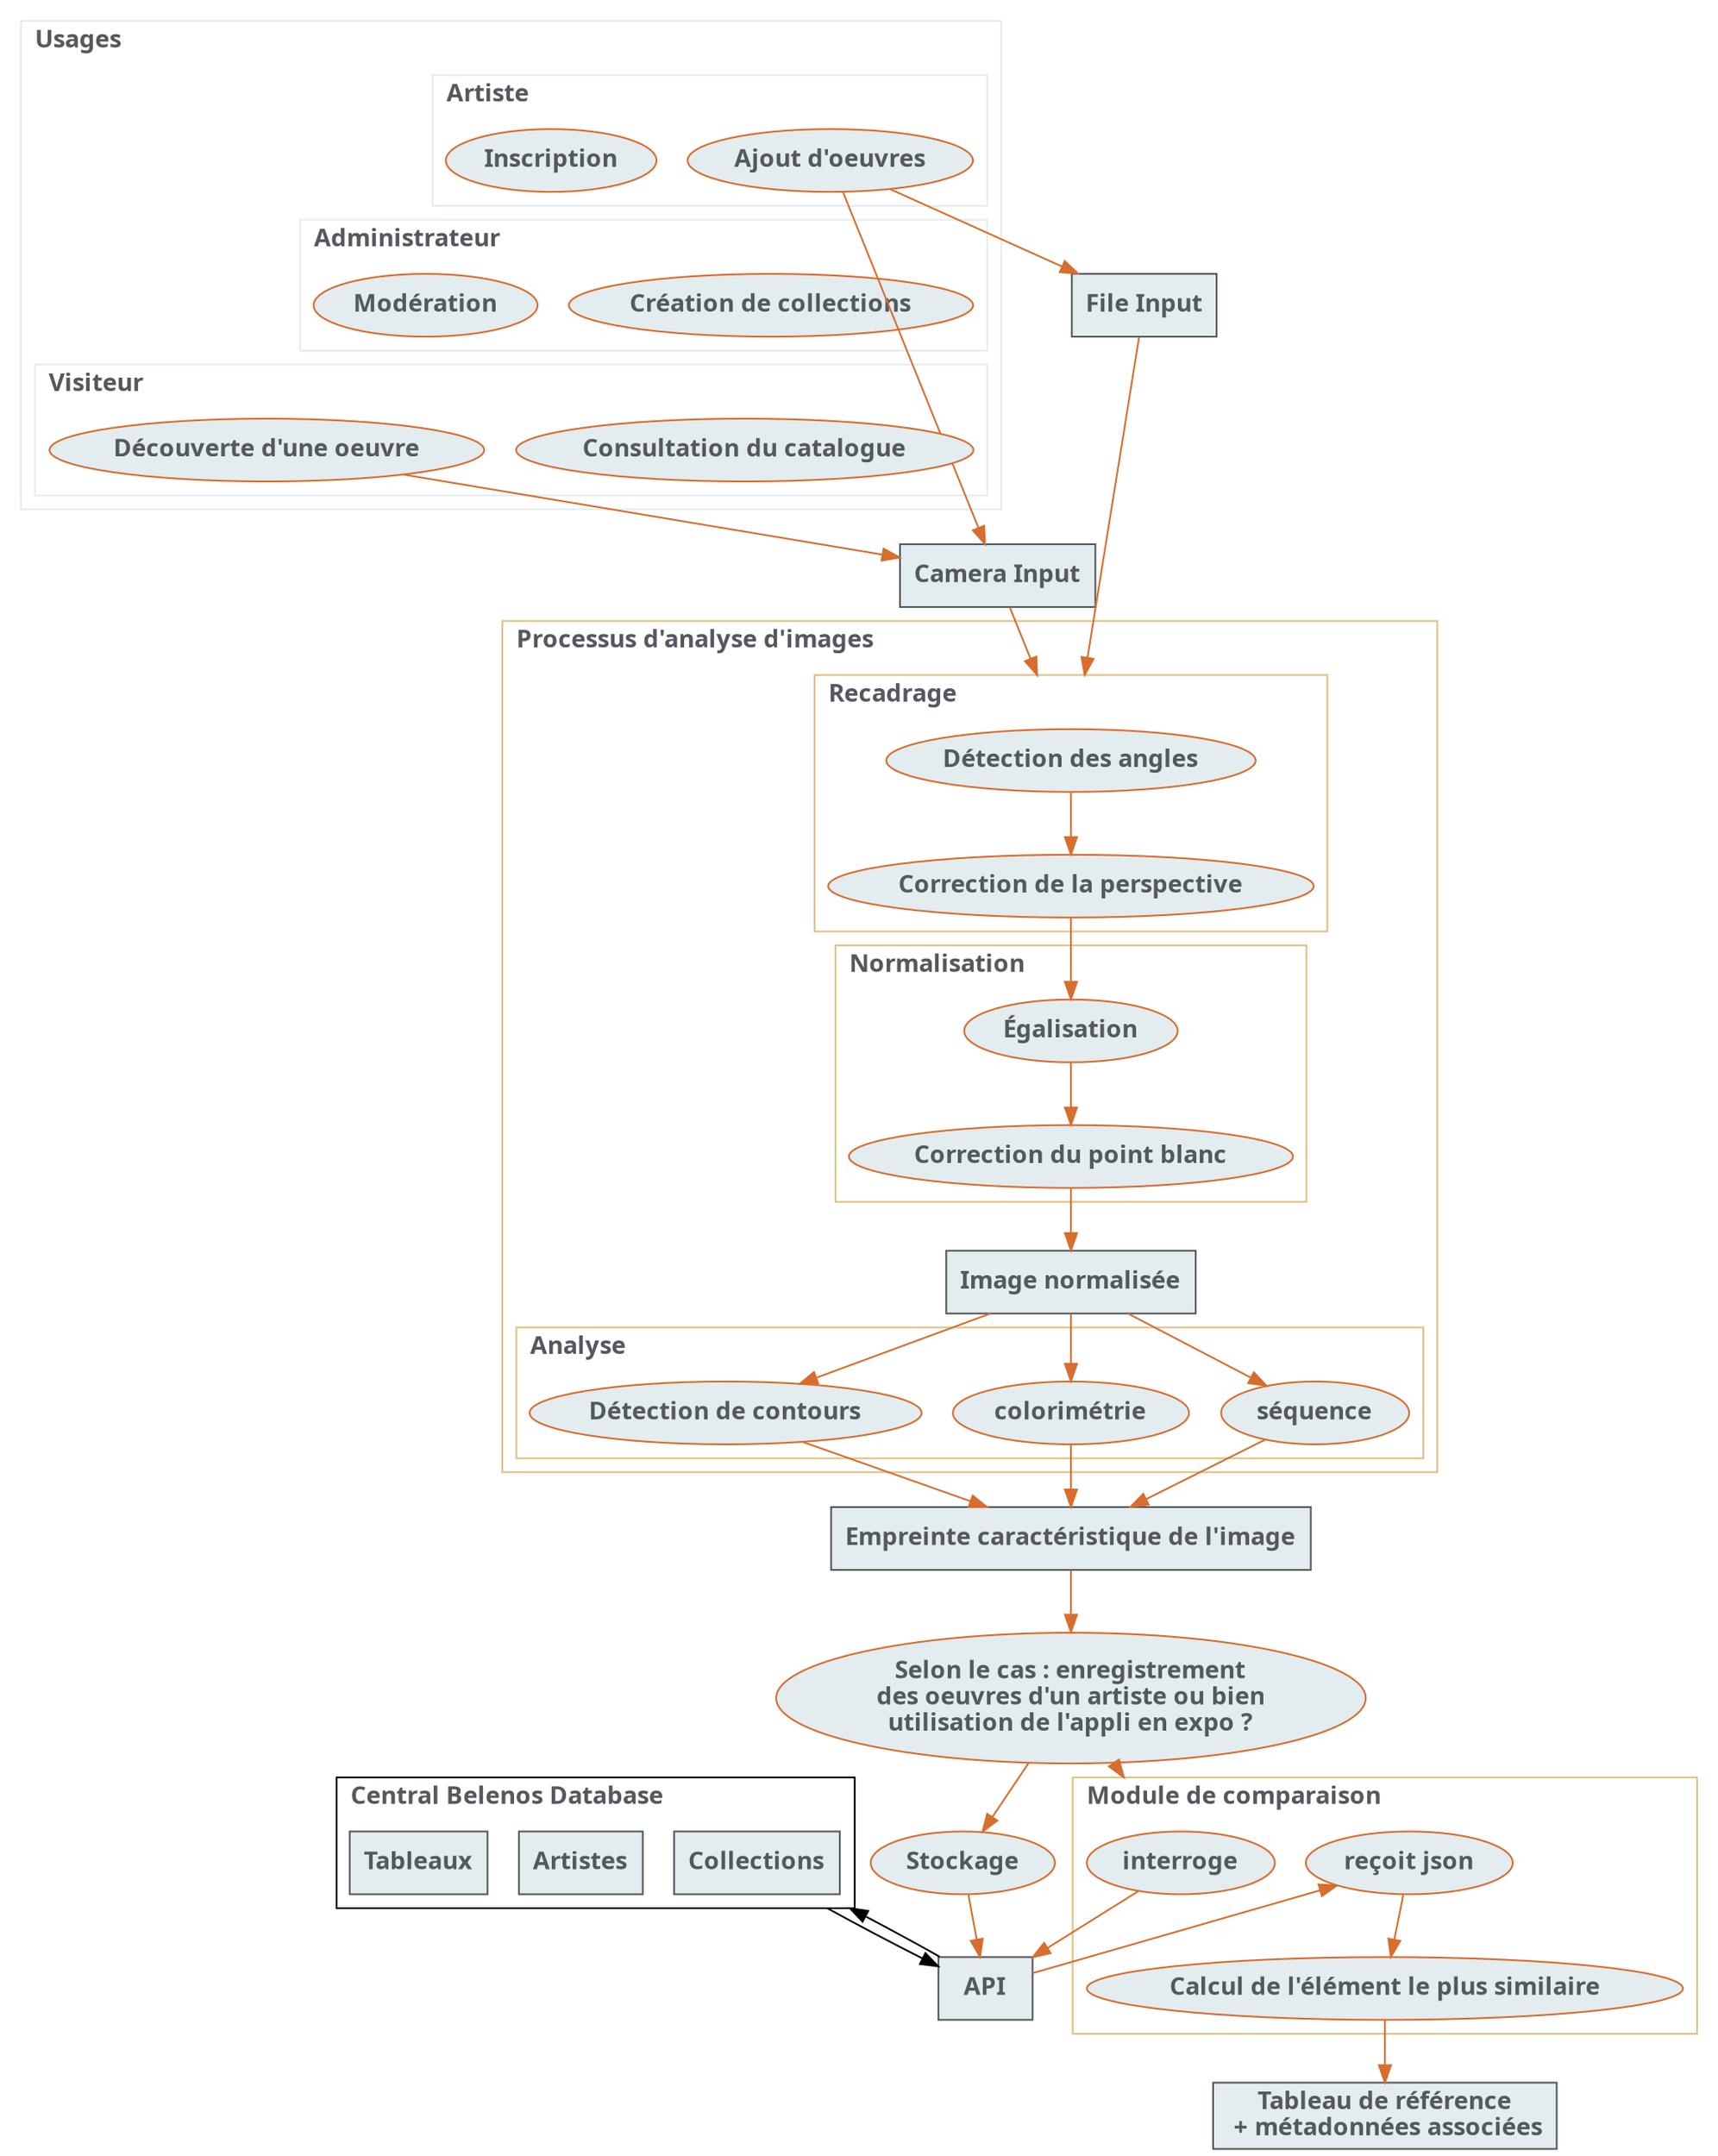 digraph G {
  fontcolor="#54595f";
  fontname="Daniel Black";
  labeljust="l";
  compound=true;
  splines=false;
  edge [color="#d76d2e";];
  node [style="filled";fillcolor="#e3ecef";color="#d76d2e";fontcolor="#54595f";fontname="Daniel Black";];
  subgraph cluster_0 {
    color=black;
    label = "Central Belenos Database";
    Collections [shape=box; color="#54595f"];
    Artistes [shape=box; color="#54595f"];
    Tableaux [shape=box; color="#54595f"];
  }
  subgraph cluster_1 {
    color="#dec186";
    label = "Module de comparaison";
    "interroge";
    "reçoit json";
    "reçoit json" -> "Calcul de l'élément le plus similaire";
    }

  subgraph cluster_2 {
    color="#dec186";
    label = "Processus d'analyse d'images";
    subgraph cluster_3 {
      style=filled;
      fillcolor=white;
      color="#dec186";
      "Détection des angles" -> "Correction de la perspective"
      label = "Recadrage";
    }
    
    subgraph cluster_4 {
      style=filled;
      fillcolor=white;
      color="#dec186";
      "Égalisation" -> "Correction du point blanc"
      label = "Normalisation";
    }

    subgraph cluster_5 {
      style=filled;
      fillcolor=white;
      color="#dec186";
      "séquence";
      "colorimétrie";
      "Détection de contours";
      label = "Analyse";
    }
    "Image normalisée" [shape=box; color="#54595f"];
    "Correction de la perspective" -> "Égalisation";
    "Correction du point blanc" -> "Image normalisée";
    "Image normalisée" -> "séquence";
    "Image normalisée" -> "colorimétrie";
    "Image normalisée" -> "Détection de contours";
  }
  subgraph cluster_9 {
  edge[style=invis];
  "Ajout d'oeuvres" -> "Création de collections";
  "Modération" -> "Consultation du catalogue";
  subgraph cluster_6 {
    style=filled;
    fillcolor=white;
    color="#e3ecef";
    "Inscription"
    "Ajout d'oeuvres"
    label = "Artiste";
  }
  subgraph cluster_7 {
    style=filled;
    fillcolor=white;
    color="#e3ecef";
    "Création de collections"
    "Modération"
    label = "Administrateur";
  }
  subgraph cluster_8 {
    style=filled;
    fillcolor=white;
    color="#e3ecef";
    "Consultation du catalogue"
    "Découverte d'une oeuvre"
    label = "Visiteur";
  }
  label = "Usages";
  style=filled;
  fillcolor=white;
  color="#e3ecef";
  }
  "Découverte d'une oeuvre" -> "Camera Input";
  "Ajout d'oeuvres" -> "File Input";
  "Ajout d'oeuvres" -> "Camera Input";
  "API" -> "reçoit json";
  "API" [shape=box; color="#54595f"];
  "Camera Input" [shape=box; color="#54595f"];
  "File Input" [shape=box; color="#54595f"];
  "Empreinte caractéristique de l'image" [shape=box; color="#54595f"];
  "interroge"->"API"
  "Camera Input" -> "Détection des angles" [lhead=cluster_3];
  "File Input" -> "Détection des angles" [lhead=cluster_3];
  "séquence" -> "Empreinte caractéristique de l'image";
  "colorimétrie" -> "Empreinte caractéristique de l'image";
  "Détection de contours" -> "Empreinte caractéristique de l'image";
  "Empreinte caractéristique de l'image" -> "Selon le cas : enregistrement\ndes oeuvres d'un artiste ou bien\nutilisation de l'appli en expo ?";
  "Selon le cas : enregistrement\ndes oeuvres d'un artiste ou bien\nutilisation de l'appli en expo ?" -> "Stockage";
  "Selon le cas : enregistrement\ndes oeuvres d'un artiste ou bien\nutilisation de l'appli en expo ?" -> "interroge"[lhead=cluster_1];
  "Stockage" -> "API"
  "API" -> Collections [color=black; lhead=cluster_0];
  Collections -> "API" [color=black; ltail=cluster_0];
  "Tableau de référence\n + métadonnées associées" [shape=box; color="#54595f"];
  "Calcul de l'élément le plus similaire" -> "Tableau de référence\n + métadonnées associées";
}
